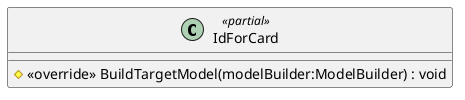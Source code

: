@startuml
class IdForCard <<partial>> {
    # <<override>> BuildTargetModel(modelBuilder:ModelBuilder) : void
}
@enduml
